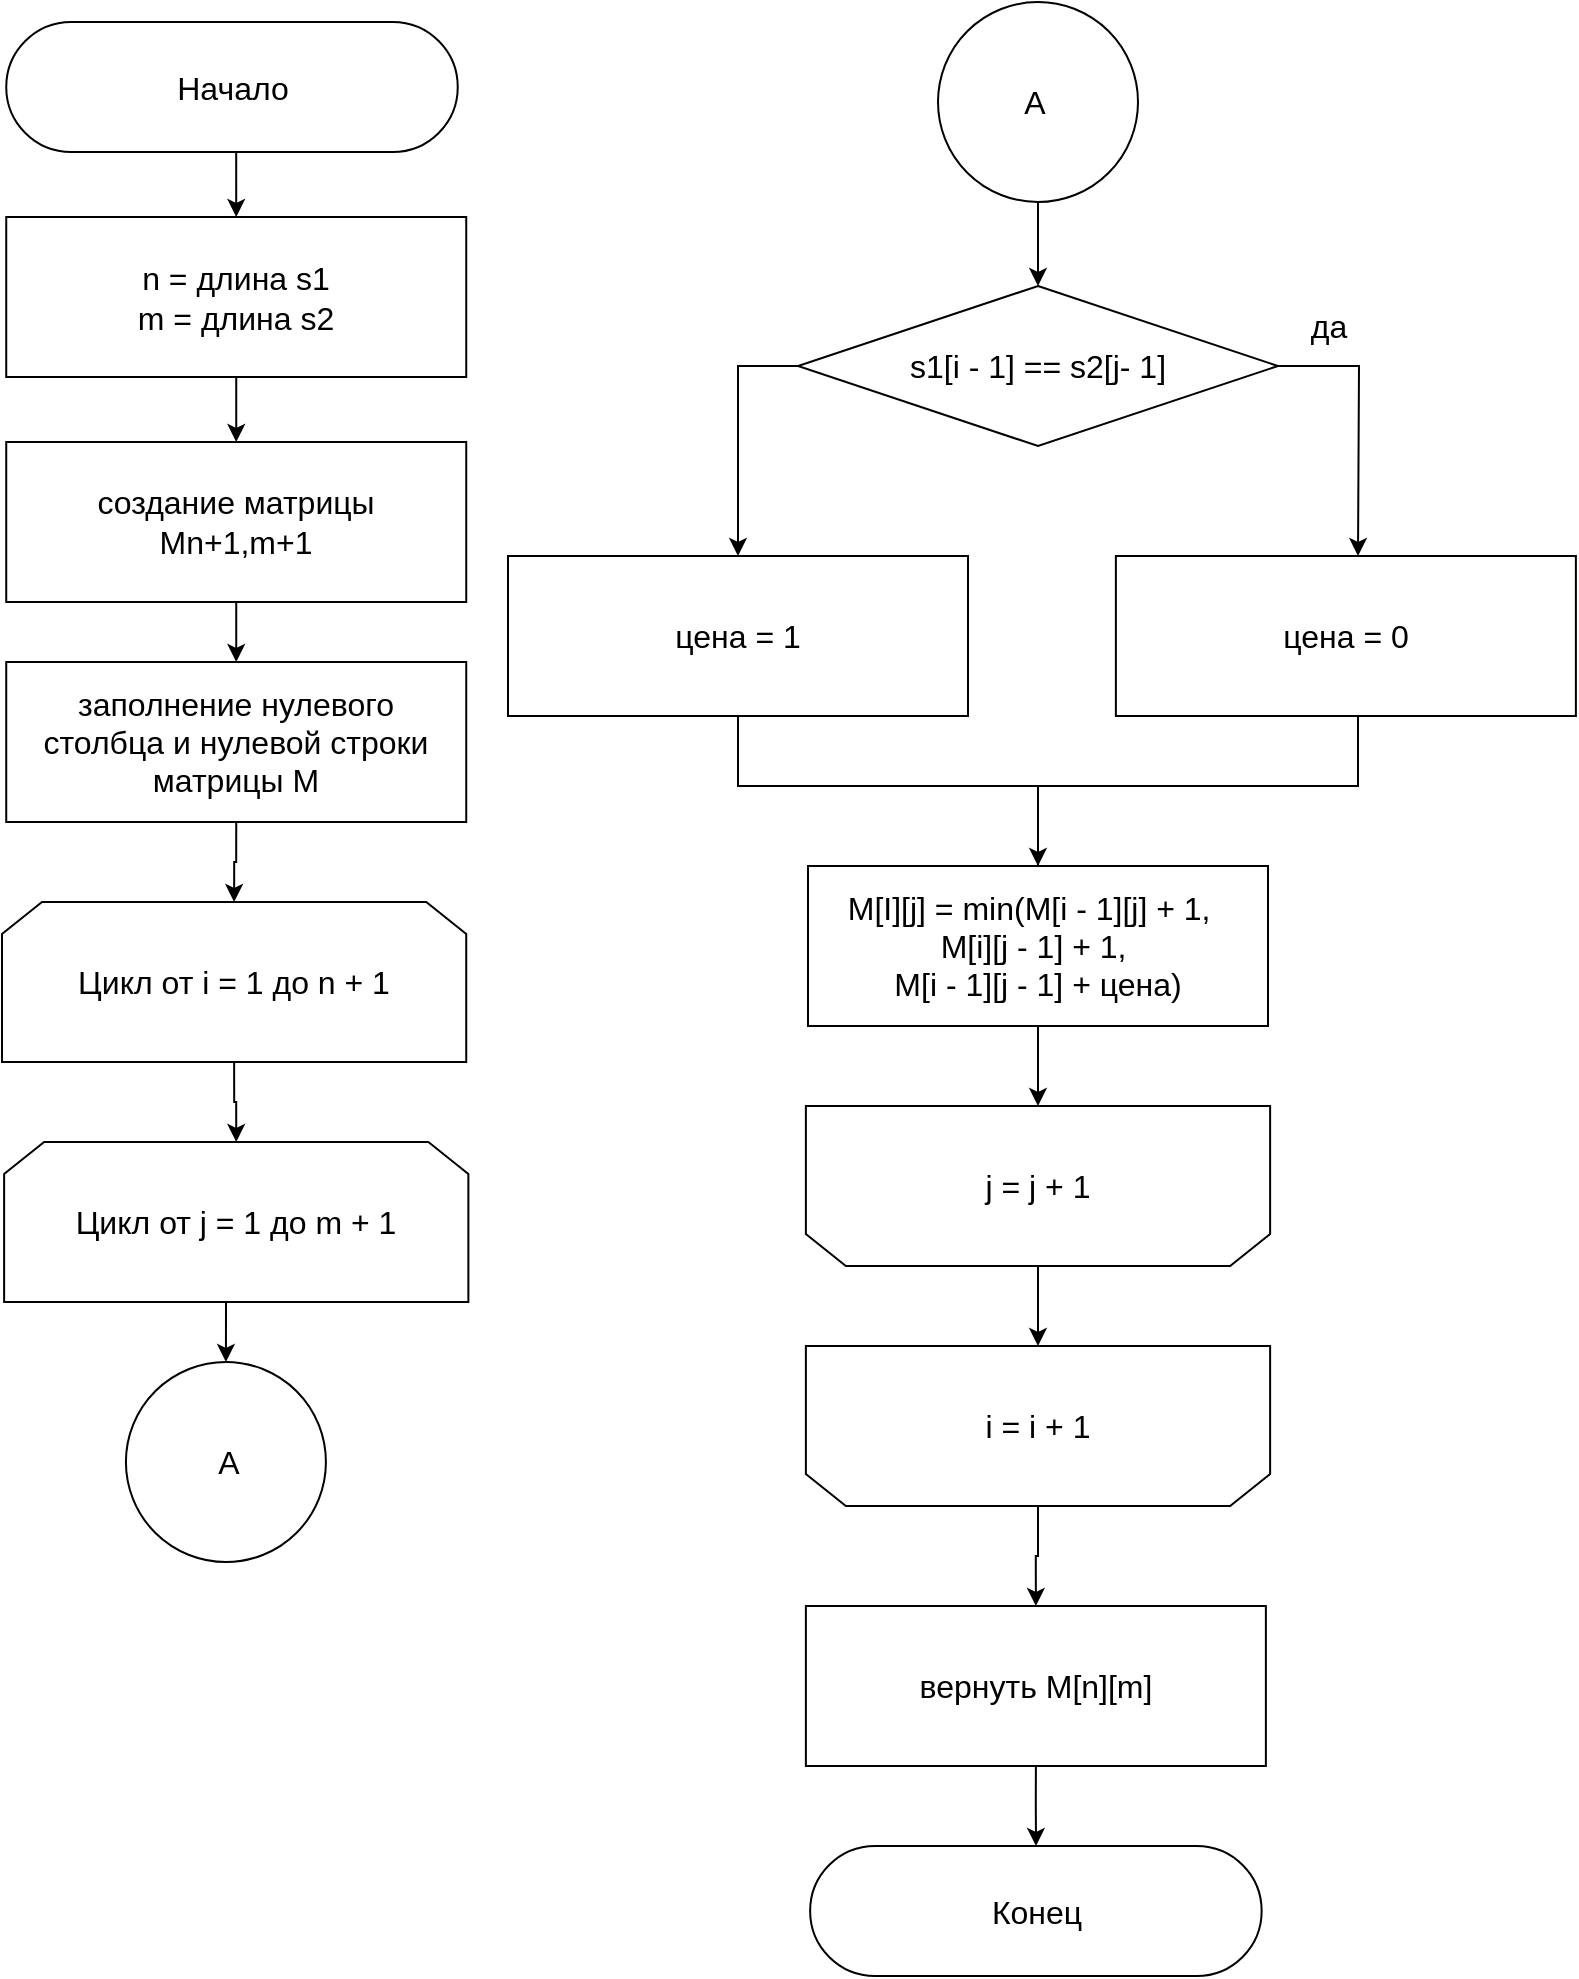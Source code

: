 <mxfile version="15.5.2" type="device"><diagram id="xcysTxmjGlQS5J9T13zy" name="Page-1"><mxGraphModel dx="1572" dy="1090" grid="1" gridSize="10" guides="1" tooltips="1" connect="1" arrows="1" fold="1" page="1" pageScale="1" pageWidth="827" pageHeight="1169" math="0" shadow="0"><root><mxCell id="0"/><mxCell id="1" parent="0"/><mxCell id="CaMtxyuYIlGURgRqNAPP-1" style="edgeStyle=orthogonalEdgeStyle;rounded=0;orthogonalLoop=1;jettySize=auto;html=1;exitX=0.5;exitY=0.5;exitDx=0;exitDy=32.5;exitPerimeter=0;entryX=0.5;entryY=0;entryDx=0;entryDy=0;fontSize=16;" edge="1" parent="1" source="CaMtxyuYIlGURgRqNAPP-2" target="CaMtxyuYIlGURgRqNAPP-3"><mxGeometry relative="1" as="geometry"/></mxCell><mxCell id="CaMtxyuYIlGURgRqNAPP-2" value="&lt;font style=&quot;font-size: 16px&quot;&gt;Начало&lt;/font&gt;" style="html=1;dashed=0;whitespace=wrap;shape=mxgraph.dfd.start" vertex="1" parent="1"><mxGeometry x="42.12" y="30" width="225.75" height="65" as="geometry"/></mxCell><mxCell id="CaMtxyuYIlGURgRqNAPP-24" style="edgeStyle=orthogonalEdgeStyle;rounded=0;orthogonalLoop=1;jettySize=auto;html=1;exitX=0.5;exitY=1;exitDx=0;exitDy=0;entryX=0.5;entryY=0;entryDx=0;entryDy=0;" edge="1" parent="1" source="CaMtxyuYIlGURgRqNAPP-3" target="CaMtxyuYIlGURgRqNAPP-4"><mxGeometry relative="1" as="geometry"/></mxCell><mxCell id="CaMtxyuYIlGURgRqNAPP-3" value="&lt;font style=&quot;font-size: 16px&quot;&gt;n = длина s1&lt;br&gt;m = длина s2&lt;br&gt;&lt;/font&gt;" style="rounded=0;whiteSpace=wrap;html=1;shadow=0;glass=0;sketch=0;strokeWidth=1;gradientColor=none;" vertex="1" parent="1"><mxGeometry x="42.12" y="127.5" width="230" height="80" as="geometry"/></mxCell><mxCell id="CaMtxyuYIlGURgRqNAPP-25" style="edgeStyle=orthogonalEdgeStyle;rounded=0;orthogonalLoop=1;jettySize=auto;html=1;exitX=0.5;exitY=1;exitDx=0;exitDy=0;entryX=0.5;entryY=0;entryDx=0;entryDy=0;" edge="1" parent="1" source="CaMtxyuYIlGURgRqNAPP-4" target="CaMtxyuYIlGURgRqNAPP-5"><mxGeometry relative="1" as="geometry"/></mxCell><mxCell id="CaMtxyuYIlGURgRqNAPP-4" value="&lt;font style=&quot;font-size: 16px&quot;&gt;создание матрицы&lt;br&gt;Mn+1,m+1&lt;br&gt;&lt;/font&gt;" style="rounded=0;whiteSpace=wrap;html=1;shadow=0;glass=0;sketch=0;strokeWidth=1;gradientColor=none;" vertex="1" parent="1"><mxGeometry x="42.12" y="240" width="230" height="80" as="geometry"/></mxCell><mxCell id="CaMtxyuYIlGURgRqNAPP-26" style="edgeStyle=orthogonalEdgeStyle;rounded=0;orthogonalLoop=1;jettySize=auto;html=1;exitX=0.5;exitY=1;exitDx=0;exitDy=0;entryX=0.5;entryY=0;entryDx=0;entryDy=0;" edge="1" parent="1" source="CaMtxyuYIlGURgRqNAPP-5" target="CaMtxyuYIlGURgRqNAPP-6"><mxGeometry relative="1" as="geometry"/></mxCell><mxCell id="CaMtxyuYIlGURgRqNAPP-5" value="&lt;font style=&quot;font-size: 16px&quot;&gt;заполнение нулевого &lt;br&gt;столбца и нулевой строки матрицы M&lt;br&gt;&lt;/font&gt;" style="rounded=0;whiteSpace=wrap;html=1;shadow=0;glass=0;sketch=0;strokeWidth=1;gradientColor=none;" vertex="1" parent="1"><mxGeometry x="42.12" y="350" width="230" height="80" as="geometry"/></mxCell><mxCell id="CaMtxyuYIlGURgRqNAPP-27" style="edgeStyle=orthogonalEdgeStyle;rounded=0;orthogonalLoop=1;jettySize=auto;html=1;exitX=0.5;exitY=1;exitDx=0;exitDy=0;entryX=0.5;entryY=0;entryDx=0;entryDy=0;" edge="1" parent="1" source="CaMtxyuYIlGURgRqNAPP-6" target="CaMtxyuYIlGURgRqNAPP-8"><mxGeometry relative="1" as="geometry"/></mxCell><mxCell id="CaMtxyuYIlGURgRqNAPP-6" value="&lt;font style=&quot;font-size: 16px&quot;&gt;Цикл от i = 1 до n + 1&lt;/font&gt;" style="shape=loopLimit;whiteSpace=wrap;html=1;strokeWidth=1;" vertex="1" parent="1"><mxGeometry x="40" y="470" width="232.12" height="80" as="geometry"/></mxCell><mxCell id="CaMtxyuYIlGURgRqNAPP-40" style="edgeStyle=orthogonalEdgeStyle;rounded=0;orthogonalLoop=1;jettySize=auto;html=1;exitX=0.5;exitY=1;exitDx=0;exitDy=0;entryX=0.5;entryY=0;entryDx=0;entryDy=0;fontSize=16;" edge="1" parent="1" source="CaMtxyuYIlGURgRqNAPP-8" target="CaMtxyuYIlGURgRqNAPP-34"><mxGeometry relative="1" as="geometry"/></mxCell><mxCell id="CaMtxyuYIlGURgRqNAPP-8" value="&lt;font style=&quot;font-size: 16px&quot;&gt;Цикл от j = 1 до m + 1&lt;/font&gt;" style="shape=loopLimit;whiteSpace=wrap;html=1;strokeWidth=1;" vertex="1" parent="1"><mxGeometry x="41.06" y="590" width="232.12" height="80" as="geometry"/></mxCell><mxCell id="CaMtxyuYIlGURgRqNAPP-9" style="edgeStyle=orthogonalEdgeStyle;rounded=0;orthogonalLoop=1;jettySize=auto;html=1;exitX=0;exitY=0.5;exitDx=0;exitDy=0;exitPerimeter=0;entryX=0.5;entryY=0;entryDx=0;entryDy=0;fontSize=16;" edge="1" parent="1" source="CaMtxyuYIlGURgRqNAPP-11" target="CaMtxyuYIlGURgRqNAPP-15"><mxGeometry relative="1" as="geometry"><mxPoint x="423" y="302" as="targetPoint"/><Array as="points"><mxPoint x="408" y="202"/></Array></mxGeometry></mxCell><mxCell id="CaMtxyuYIlGURgRqNAPP-10" style="edgeStyle=orthogonalEdgeStyle;rounded=0;orthogonalLoop=1;jettySize=auto;html=1;exitX=1;exitY=0.5;exitDx=0;exitDy=0;exitPerimeter=0;fontSize=16;entryX=0.5;entryY=0;entryDx=0;entryDy=0;" edge="1" parent="1" source="CaMtxyuYIlGURgRqNAPP-11"><mxGeometry relative="1" as="geometry"><mxPoint x="718" y="297" as="targetPoint"/></mxGeometry></mxCell><mxCell id="CaMtxyuYIlGURgRqNAPP-11" value="&lt;font style=&quot;font-size: 16px&quot;&gt;s1[i - 1]&amp;nbsp;==&amp;nbsp;s2[j- 1]&lt;br&gt;&lt;/font&gt;" style="strokeWidth=1;html=1;shape=mxgraph.flowchart.decision;whiteSpace=wrap;rounded=1;shadow=0;glass=0;sketch=0;gradientColor=none;" vertex="1" parent="1"><mxGeometry x="438" y="162" width="240" height="80" as="geometry"/></mxCell><mxCell id="CaMtxyuYIlGURgRqNAPP-12" value="да" style="text;html=1;align=center;verticalAlign=middle;resizable=0;points=[];autosize=1;strokeColor=none;fillColor=none;fontSize=16;" vertex="1" parent="1"><mxGeometry x="688.0" y="172" width="30" height="20" as="geometry"/></mxCell><mxCell id="CaMtxyuYIlGURgRqNAPP-31" style="edgeStyle=orthogonalEdgeStyle;rounded=0;orthogonalLoop=1;jettySize=auto;html=1;exitX=0.5;exitY=1;exitDx=0;exitDy=0;entryX=0.5;entryY=1;entryDx=0;entryDy=0;" edge="1" parent="1" source="CaMtxyuYIlGURgRqNAPP-13" target="CaMtxyuYIlGURgRqNAPP-19"><mxGeometry relative="1" as="geometry"/></mxCell><mxCell id="CaMtxyuYIlGURgRqNAPP-13" value="&lt;font style=&quot;font-size: 16px&quot;&gt;M[I][j] = min(M[i - 1][j]&amp;nbsp;+ 1, &amp;nbsp;&lt;br&gt;M[i][j - 1]&amp;nbsp;+ 1,&amp;nbsp;&lt;br&gt;M[i - 1][j - 1] + цена)&lt;br&gt;&lt;/font&gt;" style="rounded=0;whiteSpace=wrap;html=1;shadow=0;glass=0;sketch=0;strokeWidth=1;gradientColor=none;" vertex="1" parent="1"><mxGeometry x="443" y="452" width="230" height="80" as="geometry"/></mxCell><mxCell id="CaMtxyuYIlGURgRqNAPP-14" style="edgeStyle=orthogonalEdgeStyle;rounded=0;orthogonalLoop=1;jettySize=auto;html=1;exitX=0.5;exitY=1;exitDx=0;exitDy=0;entryX=0.5;entryY=0;entryDx=0;entryDy=0;fontSize=16;endArrow=classic;endFill=1;" edge="1" parent="1" source="CaMtxyuYIlGURgRqNAPP-15" target="CaMtxyuYIlGURgRqNAPP-13"><mxGeometry relative="1" as="geometry"><Array as="points"><mxPoint x="408" y="412"/><mxPoint x="558" y="412"/></Array></mxGeometry></mxCell><mxCell id="CaMtxyuYIlGURgRqNAPP-15" value="&lt;font style=&quot;font-size: 16px&quot;&gt;цена = 1&lt;br&gt;&lt;/font&gt;" style="rounded=0;whiteSpace=wrap;html=1;shadow=0;glass=0;sketch=0;strokeWidth=1;gradientColor=none;" vertex="1" parent="1"><mxGeometry x="293" y="297" width="230" height="80" as="geometry"/></mxCell><mxCell id="CaMtxyuYIlGURgRqNAPP-16" style="edgeStyle=orthogonalEdgeStyle;rounded=0;orthogonalLoop=1;jettySize=auto;html=1;exitX=0.5;exitY=1;exitDx=0;exitDy=0;entryX=0.5;entryY=0;entryDx=0;entryDy=0;fontSize=16;endArrow=none;endFill=0;" edge="1" parent="1" target="CaMtxyuYIlGURgRqNAPP-13"><mxGeometry relative="1" as="geometry"><mxPoint x="718" y="377" as="sourcePoint"/><Array as="points"><mxPoint x="718" y="412"/><mxPoint x="558" y="412"/></Array></mxGeometry></mxCell><mxCell id="CaMtxyuYIlGURgRqNAPP-17" value="&lt;font style=&quot;font-size: 16px&quot;&gt;цена = 0&lt;br&gt;&lt;/font&gt;" style="rounded=0;whiteSpace=wrap;html=1;shadow=0;glass=0;sketch=0;strokeWidth=1;gradientColor=none;" vertex="1" parent="1"><mxGeometry x="596.94" y="297" width="230" height="80" as="geometry"/></mxCell><mxCell id="CaMtxyuYIlGURgRqNAPP-32" style="edgeStyle=orthogonalEdgeStyle;rounded=0;orthogonalLoop=1;jettySize=auto;html=1;exitX=0.5;exitY=0;exitDx=0;exitDy=0;entryX=0.5;entryY=0;entryDx=0;entryDy=0;" edge="1" parent="1" source="CaMtxyuYIlGURgRqNAPP-18" target="CaMtxyuYIlGURgRqNAPP-22"><mxGeometry relative="1" as="geometry"/></mxCell><mxCell id="CaMtxyuYIlGURgRqNAPP-18" value="&lt;span style=&quot;font-size: 16px&quot;&gt;i = i + 1&lt;/span&gt;" style="shape=loopLimit;whiteSpace=wrap;html=1;strokeWidth=1;direction=west;" vertex="1" parent="1"><mxGeometry x="441.94" y="692" width="232.12" height="80" as="geometry"/></mxCell><mxCell id="CaMtxyuYIlGURgRqNAPP-30" style="edgeStyle=orthogonalEdgeStyle;rounded=0;orthogonalLoop=1;jettySize=auto;html=1;exitX=0.5;exitY=0;exitDx=0;exitDy=0;entryX=0.5;entryY=1;entryDx=0;entryDy=0;" edge="1" parent="1" source="CaMtxyuYIlGURgRqNAPP-19" target="CaMtxyuYIlGURgRqNAPP-18"><mxGeometry relative="1" as="geometry"/></mxCell><mxCell id="CaMtxyuYIlGURgRqNAPP-19" value="&lt;span style=&quot;font-size: 16px&quot;&gt;j = j + 1&lt;/span&gt;" style="shape=loopLimit;whiteSpace=wrap;html=1;strokeWidth=1;direction=west;" vertex="1" parent="1"><mxGeometry x="441.94" y="572" width="232.12" height="80" as="geometry"/></mxCell><mxCell id="CaMtxyuYIlGURgRqNAPP-33" style="edgeStyle=orthogonalEdgeStyle;rounded=0;orthogonalLoop=1;jettySize=auto;html=1;exitX=0.5;exitY=1;exitDx=0;exitDy=0;" edge="1" parent="1" source="CaMtxyuYIlGURgRqNAPP-22" target="CaMtxyuYIlGURgRqNAPP-23"><mxGeometry relative="1" as="geometry"/></mxCell><mxCell id="CaMtxyuYIlGURgRqNAPP-22" value="&lt;font style=&quot;font-size: 16px&quot;&gt;вернуть M[n][m]&lt;br&gt;&lt;/font&gt;" style="rounded=0;whiteSpace=wrap;html=1;shadow=0;glass=0;sketch=0;strokeWidth=1;gradientColor=none;" vertex="1" parent="1"><mxGeometry x="441.94" y="822" width="230" height="80" as="geometry"/></mxCell><mxCell id="CaMtxyuYIlGURgRqNAPP-23" value="&lt;font size=&quot;3&quot;&gt;Конец&lt;/font&gt;" style="html=1;dashed=0;whitespace=wrap;shape=mxgraph.dfd.start" vertex="1" parent="1"><mxGeometry x="444.07" y="942" width="225.75" height="65" as="geometry"/></mxCell><mxCell id="CaMtxyuYIlGURgRqNAPP-34" value="" style="ellipse;whiteSpace=wrap;html=1;aspect=fixed;" vertex="1" parent="1"><mxGeometry x="101.96" y="700" width="100" height="100" as="geometry"/></mxCell><mxCell id="CaMtxyuYIlGURgRqNAPP-35" value="&lt;font style=&quot;font-size: 16px&quot;&gt;A&lt;/font&gt;" style="text;html=1;align=center;verticalAlign=middle;resizable=0;points=[];autosize=1;strokeColor=none;fillColor=none;" vertex="1" parent="1"><mxGeometry x="138.02" y="740" width="30" height="20" as="geometry"/></mxCell><mxCell id="CaMtxyuYIlGURgRqNAPP-39" style="edgeStyle=orthogonalEdgeStyle;rounded=0;orthogonalLoop=1;jettySize=auto;html=1;exitX=0.5;exitY=1;exitDx=0;exitDy=0;entryX=0.5;entryY=0;entryDx=0;entryDy=0;entryPerimeter=0;fontSize=16;" edge="1" parent="1" source="CaMtxyuYIlGURgRqNAPP-37" target="CaMtxyuYIlGURgRqNAPP-11"><mxGeometry relative="1" as="geometry"/></mxCell><mxCell id="CaMtxyuYIlGURgRqNAPP-37" value="" style="ellipse;whiteSpace=wrap;html=1;aspect=fixed;" vertex="1" parent="1"><mxGeometry x="508" y="20" width="100" height="100" as="geometry"/></mxCell><mxCell id="CaMtxyuYIlGURgRqNAPP-38" value="&lt;font style=&quot;font-size: 16px&quot;&gt;A&lt;/font&gt;" style="text;html=1;align=center;verticalAlign=middle;resizable=0;points=[];autosize=1;strokeColor=none;fillColor=none;" vertex="1" parent="1"><mxGeometry x="541" y="60" width="30" height="20" as="geometry"/></mxCell></root></mxGraphModel></diagram></mxfile>